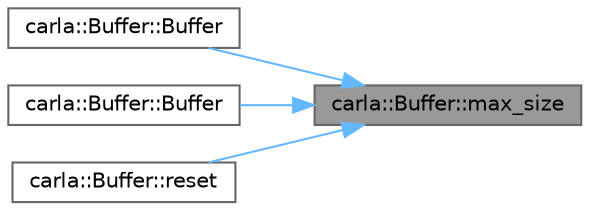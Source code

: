 digraph "carla::Buffer::max_size"
{
 // INTERACTIVE_SVG=YES
 // LATEX_PDF_SIZE
  bgcolor="transparent";
  edge [fontname=Helvetica,fontsize=10,labelfontname=Helvetica,labelfontsize=10];
  node [fontname=Helvetica,fontsize=10,shape=box,height=0.2,width=0.4];
  rankdir="RL";
  Node1 [id="Node000001",label="carla::Buffer::max_size",height=0.2,width=0.4,color="gray40", fillcolor="grey60", style="filled", fontcolor="black",tooltip=" "];
  Node1 -> Node2 [id="edge1_Node000001_Node000002",dir="back",color="steelblue1",style="solid",tooltip=" "];
  Node2 [id="Node000002",label="carla::Buffer::Buffer",height=0.2,width=0.4,color="grey40", fillcolor="white", style="filled",URL="$d0/d0a/classcarla_1_1Buffer.html#ac0eaa26cc52a542e4f6780964a6da88a",tooltip="创建一个分配了 size 字节的缓冲区。"];
  Node1 -> Node3 [id="edge2_Node000001_Node000003",dir="back",color="steelblue1",style="solid",tooltip=" "];
  Node3 [id="Node000003",label="carla::Buffer::Buffer",height=0.2,width=0.4,color="grey40", fillcolor="white", style="filled",URL="$d0/d0a/classcarla_1_1Buffer.html#ae6d90c0671beb254ce5e9fe87dd9bc59",tooltip="创建一个分配了 size 字节的缓冲区。"];
  Node1 -> Node4 [id="edge3_Node000001_Node000004",dir="back",color="steelblue1",style="solid",tooltip=" "];
  Node4 [id="Node000004",label="carla::Buffer::reset",height=0.2,width=0.4,color="grey40", fillcolor="white", style="filled",URL="$d0/d0a/classcarla_1_1Buffer.html#ae38f48d87916e6da83253cff63542d48",tooltip="重置缓冲区的大小。如果容量不足，当前内存将被丢弃，并分配一个新的大小为 size 的内存块。"];
}
